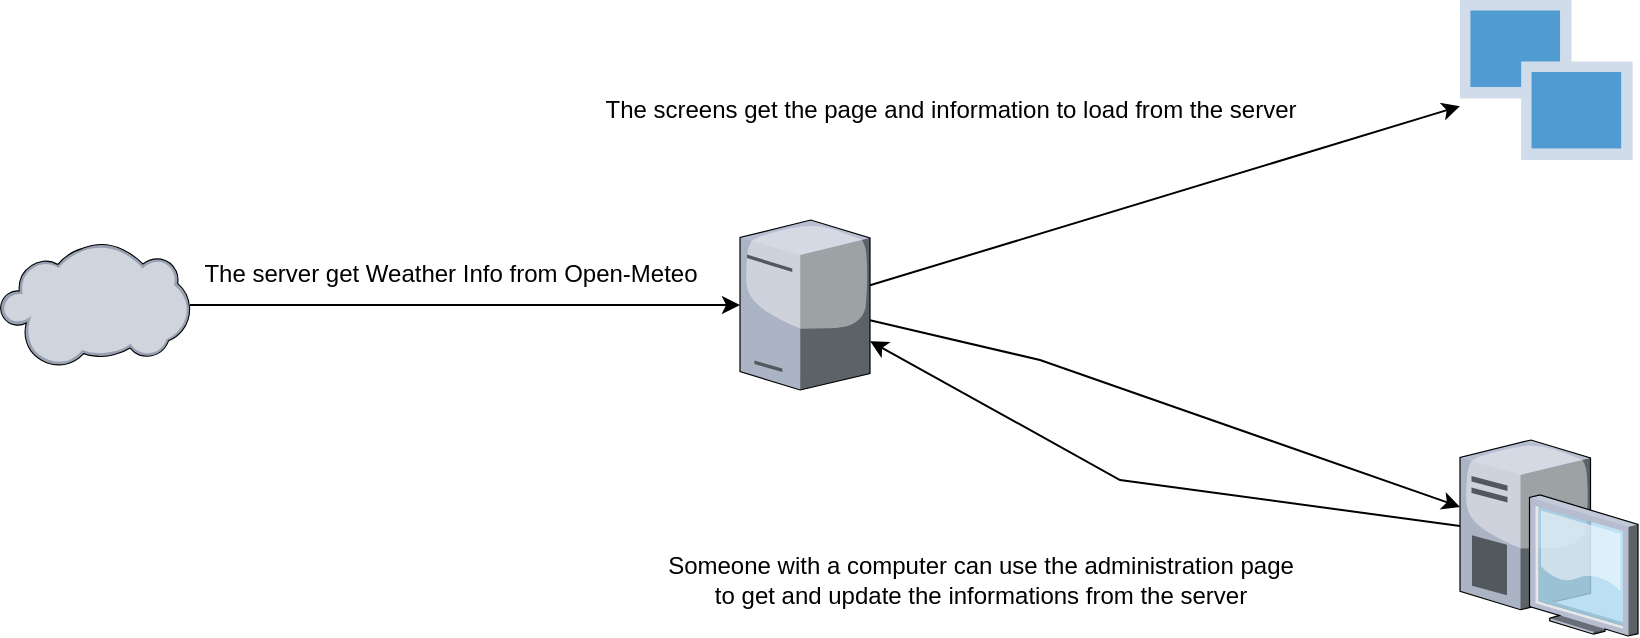 <mxfile version="27.0.5">
  <diagram name="Page-1" id="89l9Iw1rTXj4IrI6k6xd">
    <mxGraphModel dx="1426" dy="768" grid="1" gridSize="10" guides="1" tooltips="1" connect="1" arrows="1" fold="1" page="1" pageScale="1" pageWidth="850" pageHeight="1100" math="0" shadow="0">
      <root>
        <mxCell id="0" />
        <mxCell id="1" parent="0" />
        <mxCell id="6G746ZrpL7IEwuNSAwH4-1" value="" style="verticalLabelPosition=bottom;sketch=0;aspect=fixed;html=1;verticalAlign=top;strokeColor=none;align=center;outlineConnect=0;shape=mxgraph.citrix.cloud;" vertex="1" parent="1">
          <mxGeometry y="131.5" width="95" height="62" as="geometry" />
        </mxCell>
        <mxCell id="6G746ZrpL7IEwuNSAwH4-2" value="" style="verticalLabelPosition=bottom;sketch=0;aspect=fixed;html=1;verticalAlign=top;strokeColor=none;align=center;outlineConnect=0;shape=mxgraph.citrix.tower_server;" vertex="1" parent="1">
          <mxGeometry x="370" y="120" width="65" height="85" as="geometry" />
        </mxCell>
        <mxCell id="6G746ZrpL7IEwuNSAwH4-3" value="" style="verticalLabelPosition=bottom;sketch=0;aspect=fixed;html=1;verticalAlign=top;strokeColor=none;align=center;outlineConnect=0;shape=mxgraph.citrix.role_load_testing_launcher;" vertex="1" parent="1">
          <mxGeometry x="730" y="10" width="86.32" height="80" as="geometry" />
        </mxCell>
        <mxCell id="6G746ZrpL7IEwuNSAwH4-4" value="" style="verticalLabelPosition=bottom;sketch=0;aspect=fixed;html=1;verticalAlign=top;strokeColor=none;align=center;outlineConnect=0;shape=mxgraph.citrix.desktop;" vertex="1" parent="1">
          <mxGeometry x="730" y="230" width="89" height="98" as="geometry" />
        </mxCell>
        <mxCell id="6G746ZrpL7IEwuNSAwH4-6" value="" style="endArrow=classic;html=1;rounded=0;" edge="1" parent="1" source="6G746ZrpL7IEwuNSAwH4-1" target="6G746ZrpL7IEwuNSAwH4-2">
          <mxGeometry width="50" height="50" relative="1" as="geometry">
            <mxPoint x="420" y="400" as="sourcePoint" />
            <mxPoint x="200" y="300" as="targetPoint" />
          </mxGeometry>
        </mxCell>
        <mxCell id="6G746ZrpL7IEwuNSAwH4-7" value="The server get Weather Info from Open-Meteo" style="text;html=1;align=center;verticalAlign=middle;resizable=0;points=[];autosize=1;strokeColor=none;fillColor=none;" vertex="1" parent="1">
          <mxGeometry x="90" y="131.5" width="270" height="30" as="geometry" />
        </mxCell>
        <mxCell id="6G746ZrpL7IEwuNSAwH4-8" value="" style="endArrow=classic;html=1;rounded=0;" edge="1" parent="1" source="6G746ZrpL7IEwuNSAwH4-2" target="6G746ZrpL7IEwuNSAwH4-4">
          <mxGeometry width="50" height="50" relative="1" as="geometry">
            <mxPoint x="330" y="300" as="sourcePoint" />
            <mxPoint x="470" y="350" as="targetPoint" />
            <Array as="points">
              <mxPoint x="520" y="190" />
            </Array>
          </mxGeometry>
        </mxCell>
        <mxCell id="6G746ZrpL7IEwuNSAwH4-9" value="" style="endArrow=classic;html=1;rounded=0;" edge="1" parent="1" source="6G746ZrpL7IEwuNSAwH4-2" target="6G746ZrpL7IEwuNSAwH4-3">
          <mxGeometry width="50" height="50" relative="1" as="geometry">
            <mxPoint x="420" y="400" as="sourcePoint" />
            <mxPoint x="480" y="50" as="targetPoint" />
          </mxGeometry>
        </mxCell>
        <mxCell id="6G746ZrpL7IEwuNSAwH4-10" value="" style="endArrow=classic;html=1;rounded=0;" edge="1" parent="1" source="6G746ZrpL7IEwuNSAwH4-4" target="6G746ZrpL7IEwuNSAwH4-2">
          <mxGeometry width="50" height="50" relative="1" as="geometry">
            <mxPoint x="420" y="400" as="sourcePoint" />
            <mxPoint x="470" y="350" as="targetPoint" />
            <Array as="points">
              <mxPoint x="560" y="250" />
            </Array>
          </mxGeometry>
        </mxCell>
        <mxCell id="6G746ZrpL7IEwuNSAwH4-11" value="&lt;div&gt;The screens get the page and information to load from the server&lt;/div&gt;" style="text;html=1;align=center;verticalAlign=middle;resizable=0;points=[];autosize=1;strokeColor=none;fillColor=none;" vertex="1" parent="1">
          <mxGeometry x="290" y="50" width="370" height="30" as="geometry" />
        </mxCell>
        <mxCell id="6G746ZrpL7IEwuNSAwH4-12" value="&lt;div&gt;Someone with a computer can use the administration page&lt;/div&gt;&lt;div&gt;to get and update the informations from the server&lt;/div&gt;" style="text;html=1;align=center;verticalAlign=middle;resizable=0;points=[];autosize=1;strokeColor=none;fillColor=none;" vertex="1" parent="1">
          <mxGeometry x="320" y="280" width="340" height="40" as="geometry" />
        </mxCell>
      </root>
    </mxGraphModel>
  </diagram>
</mxfile>
